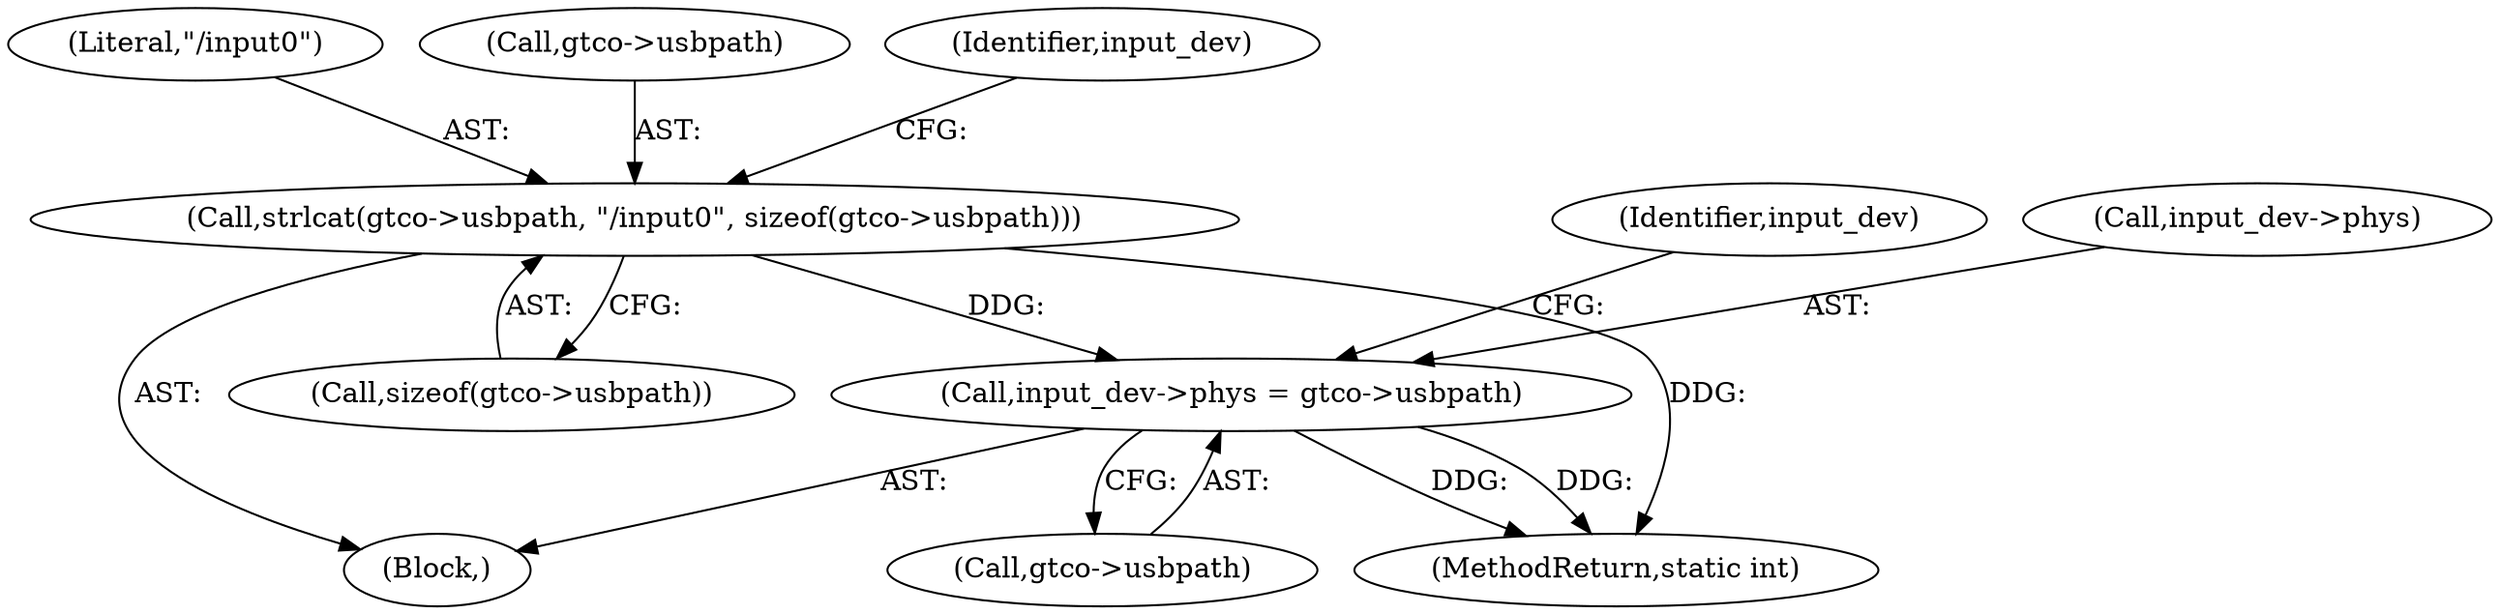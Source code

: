 digraph "0_linux_162f98dea487206d9ab79fc12ed64700667a894d@pointer" {
"1000488" [label="(Call,strlcat(gtco->usbpath, \"/input0\", sizeof(gtco->usbpath)))"];
"1000512" [label="(Call,input_dev->phys = gtco->usbpath)"];
"1000492" [label="(Literal,\"/input0\")"];
"1000489" [label="(Call,gtco->usbpath)"];
"1000488" [label="(Call,strlcat(gtco->usbpath, \"/input0\", sizeof(gtco->usbpath)))"];
"1000631" [label="(MethodReturn,static int)"];
"1000516" [label="(Call,gtco->usbpath)"];
"1000520" [label="(Identifier,input_dev)"];
"1000512" [label="(Call,input_dev->phys = gtco->usbpath)"];
"1000513" [label="(Call,input_dev->phys)"];
"1000124" [label="(Block,)"];
"1000499" [label="(Identifier,input_dev)"];
"1000493" [label="(Call,sizeof(gtco->usbpath))"];
"1000488" -> "1000124"  [label="AST: "];
"1000488" -> "1000493"  [label="CFG: "];
"1000489" -> "1000488"  [label="AST: "];
"1000492" -> "1000488"  [label="AST: "];
"1000493" -> "1000488"  [label="AST: "];
"1000499" -> "1000488"  [label="CFG: "];
"1000488" -> "1000631"  [label="DDG: "];
"1000488" -> "1000512"  [label="DDG: "];
"1000512" -> "1000124"  [label="AST: "];
"1000512" -> "1000516"  [label="CFG: "];
"1000513" -> "1000512"  [label="AST: "];
"1000516" -> "1000512"  [label="AST: "];
"1000520" -> "1000512"  [label="CFG: "];
"1000512" -> "1000631"  [label="DDG: "];
"1000512" -> "1000631"  [label="DDG: "];
}
